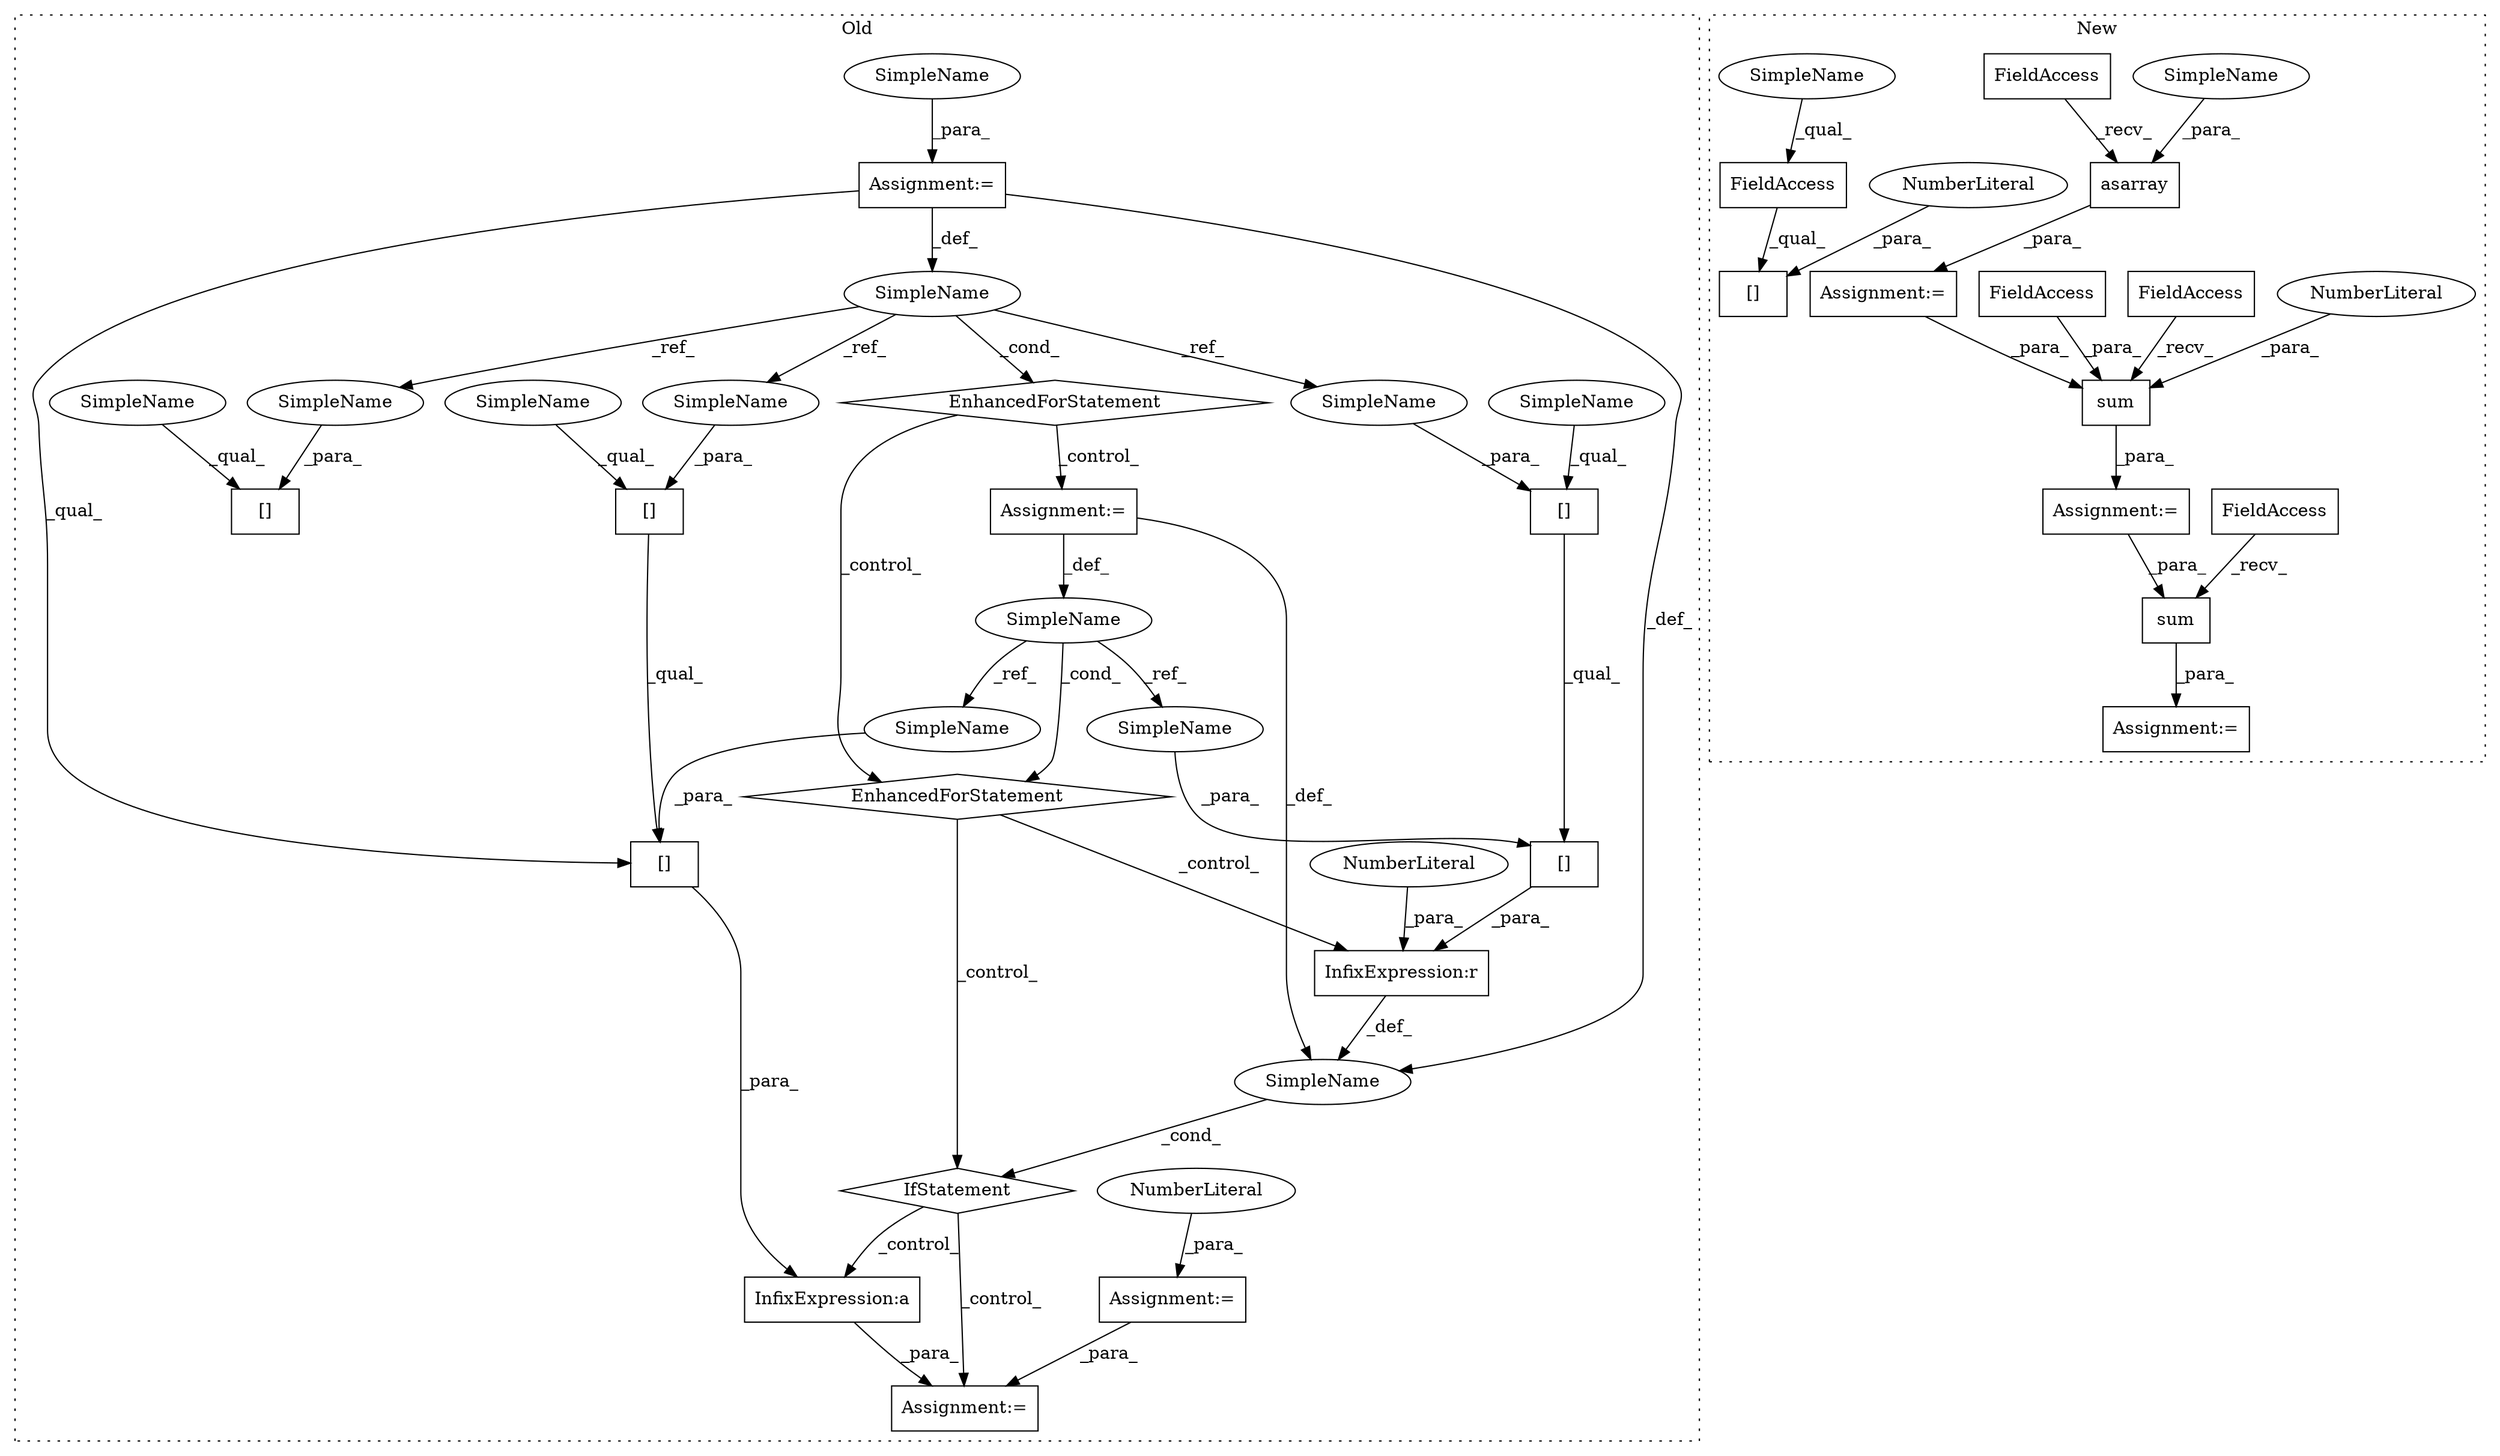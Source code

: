 digraph G {
subgraph cluster0 {
1 [label="IfStatement" a="25" s="3769,3811" l="4,2" shape="diamond"];
4 [label="InfixExpression:r" a="27" s="3807" l="3" shape="box"];
5 [label="NumberLiteral" a="34" s="3810" l="1" shape="ellipse"];
6 [label="Assignment:=" a="7" s="3830" l="2" shape="box"];
7 [label="SimpleName" a="42" s="" l="" shape="ellipse"];
9 [label="SimpleName" a="42" s="3576" l="13" shape="ellipse"];
10 [label="SimpleName" a="42" s="3739" l="5" shape="ellipse"];
11 [label="Assignment:=" a="7" s="3511,3604" l="53,2" shape="box"];
12 [label="EnhancedForStatement" a="70" s="3678,3757" l="57,2" shape="diamond"];
13 [label="InfixExpression:a" a="27" s="3867" l="3" shape="box"];
14 [label="[]" a="2" s="3642,3668" l="13,1" shape="box"];
15 [label="EnhancedForStatement" a="70" s="3511,3604" l="53,2" shape="diamond"];
16 [label="[]" a="2" s="3773,3806" l="28,1" shape="box"];
17 [label="[]" a="2" s="3833,3859" l="13,1" shape="box"];
29 [label="Assignment:=" a="7" s="3503" l="1" shape="box"];
30 [label="[]" a="2" s="3833,3866" l="28,1" shape="box"];
31 [label="NumberLiteral" a="34" s="3504" l="1" shape="ellipse"];
32 [label="[]" a="2" s="3773,3799" l="13,1" shape="box"];
33 [label="Assignment:=" a="7" s="3678,3757" l="57,2" shape="box"];
34 [label="SimpleName" a="42" s="3801" l="5" shape="ellipse"];
35 [label="SimpleName" a="42" s="3861" l="5" shape="ellipse"];
36 [label="SimpleName" a="42" s="3833" l="12" shape="ellipse"];
37 [label="SimpleName" a="42" s="3592" l="12" shape="ellipse"];
38 [label="SimpleName" a="42" s="3773" l="12" shape="ellipse"];
39 [label="SimpleName" a="42" s="3642" l="12" shape="ellipse"];
40 [label="SimpleName" a="42" s="3786" l="13" shape="ellipse"];
41 [label="SimpleName" a="42" s="3846" l="13" shape="ellipse"];
42 [label="SimpleName" a="42" s="3655" l="13" shape="ellipse"];
label = "Old";
style="dotted";
}
subgraph cluster1 {
2 [label="asarray" a="32" s="3463,3483" l="8,1" shape="box"];
3 [label="Assignment:=" a="7" s="3456" l="1" shape="box"];
8 [label="Assignment:=" a="7" s="3802" l="1" shape="box"];
18 [label="sum" a="32" s="3624,3649" l="4,1" shape="box"];
19 [label="NumberLiteral" a="34" s="3635" l="1" shape="ellipse"];
20 [label="sum" a="32" s="3809,3828" l="4,1" shape="box"];
21 [label="FieldAccess" a="22" s="3618" l="5" shape="box"];
22 [label="FieldAccess" a="22" s="3422" l="18" shape="box"];
23 [label="[]" a="2" s="3422,3442" l="19,1" shape="box"];
24 [label="NumberLiteral" a="34" s="3441" l="1" shape="ellipse"];
25 [label="FieldAccess" a="22" s="3457" l="5" shape="box"];
26 [label="FieldAccess" a="22" s="3803" l="5" shape="box"];
27 [label="FieldAccess" a="22" s="3637" l="5" shape="box"];
28 [label="Assignment:=" a="7" s="3617" l="1" shape="box"];
43 [label="SimpleName" a="42" s="3422" l="12" shape="ellipse"];
44 [label="SimpleName" a="42" s="3471" l="12" shape="ellipse"];
label = "New";
style="dotted";
}
1 -> 6 [label="_control_"];
1 -> 13 [label="_control_"];
2 -> 3 [label="_para_"];
3 -> 18 [label="_para_"];
4 -> 7 [label="_def_"];
5 -> 4 [label="_para_"];
7 -> 1 [label="_cond_"];
9 -> 15 [label="_cond_"];
9 -> 42 [label="_ref_"];
9 -> 40 [label="_ref_"];
9 -> 41 [label="_ref_"];
10 -> 12 [label="_cond_"];
10 -> 35 [label="_ref_"];
10 -> 34 [label="_ref_"];
11 -> 30 [label="_qual_"];
11 -> 9 [label="_def_"];
11 -> 7 [label="_def_"];
12 -> 1 [label="_control_"];
12 -> 4 [label="_control_"];
13 -> 6 [label="_para_"];
15 -> 12 [label="_control_"];
15 -> 33 [label="_control_"];
16 -> 4 [label="_para_"];
17 -> 30 [label="_qual_"];
18 -> 28 [label="_para_"];
19 -> 18 [label="_para_"];
20 -> 8 [label="_para_"];
21 -> 18 [label="_recv_"];
22 -> 23 [label="_qual_"];
24 -> 23 [label="_para_"];
25 -> 2 [label="_recv_"];
26 -> 20 [label="_recv_"];
27 -> 18 [label="_para_"];
28 -> 20 [label="_para_"];
29 -> 6 [label="_para_"];
30 -> 13 [label="_para_"];
31 -> 29 [label="_para_"];
32 -> 16 [label="_qual_"];
33 -> 10 [label="_def_"];
33 -> 7 [label="_def_"];
34 -> 16 [label="_para_"];
35 -> 30 [label="_para_"];
36 -> 17 [label="_qual_"];
37 -> 11 [label="_para_"];
38 -> 32 [label="_qual_"];
39 -> 14 [label="_qual_"];
40 -> 32 [label="_para_"];
41 -> 17 [label="_para_"];
42 -> 14 [label="_para_"];
43 -> 22 [label="_qual_"];
44 -> 2 [label="_para_"];
}